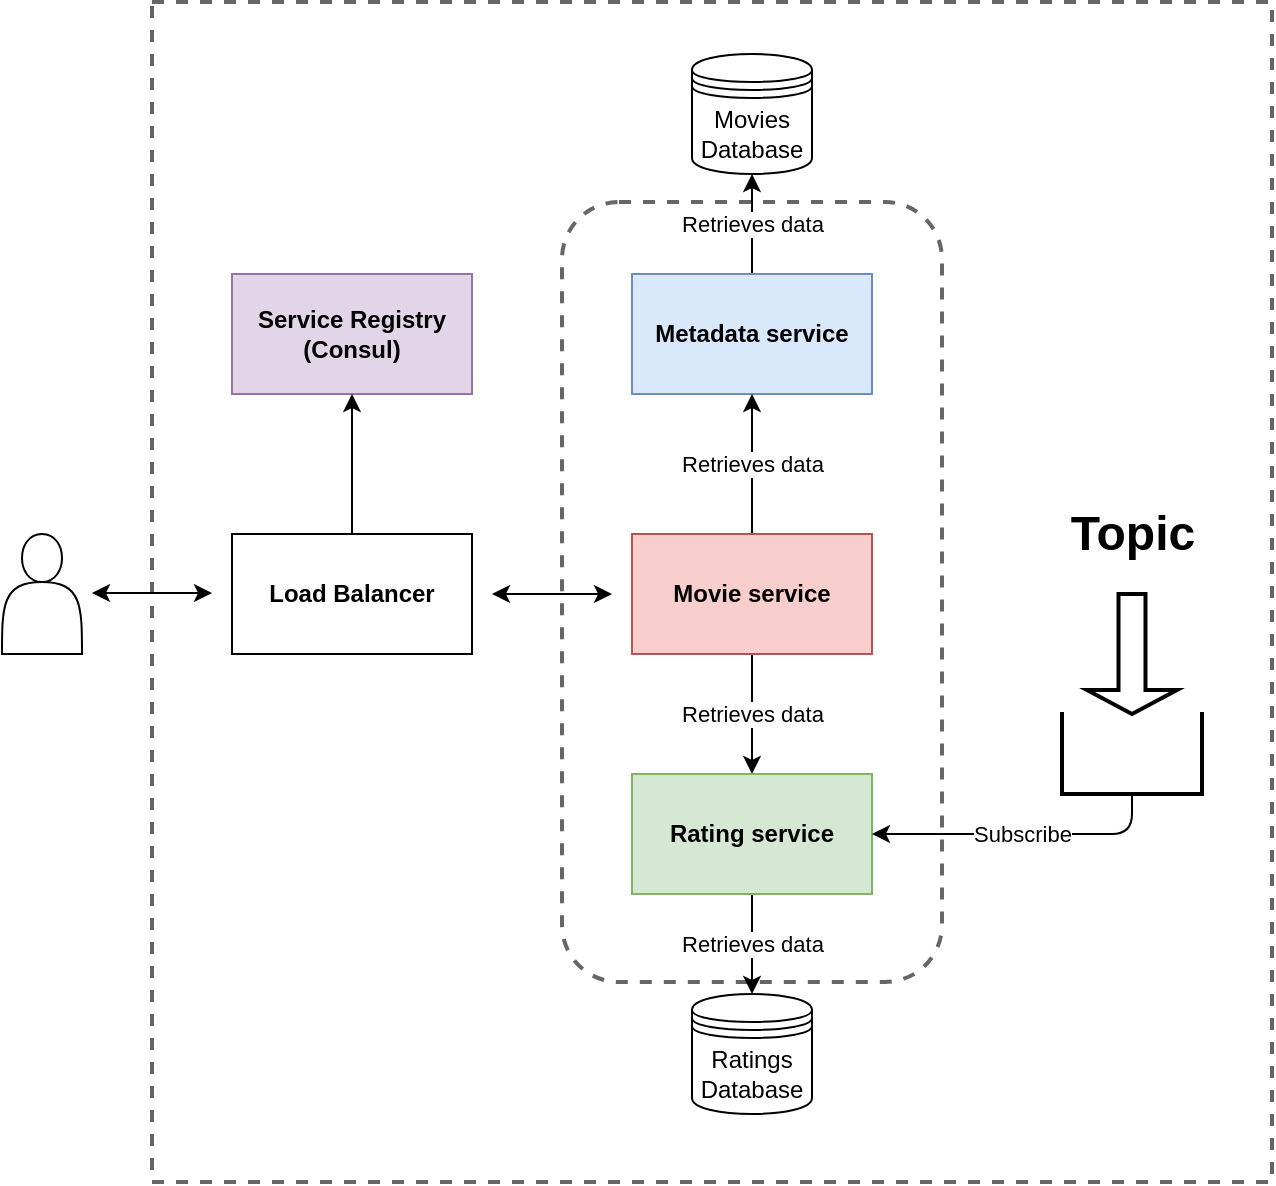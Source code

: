 <mxfile>
    <diagram id="yhdvc-ZmCcL62srWAOqW" name="Page-1">
        <mxGraphModel dx="861" dy="882" grid="1" gridSize="10" guides="1" tooltips="1" connect="1" arrows="1" fold="1" page="1" pageScale="1" pageWidth="827" pageHeight="1169" background="#ffffff" math="0" shadow="0">
            <root>
                <mxCell id="0"/>
                <mxCell id="1" parent="0"/>
                <mxCell id="15" value="" style="rounded=1;whiteSpace=wrap;html=1;dashed=1;fillColor=none;gradientColor=#b3b3b3;strokeColor=#666666;strokeWidth=2;" parent="1" vertex="1">
                    <mxGeometry x="405" y="204" width="190" height="390" as="geometry"/>
                </mxCell>
                <mxCell id="17" value="" style="rounded=0;whiteSpace=wrap;html=1;dashed=1;fillColor=none;gradientColor=#b3b3b3;strokeColor=#666666;strokeWidth=2;" parent="1" vertex="1">
                    <mxGeometry x="200" y="104" width="560" height="590" as="geometry"/>
                </mxCell>
                <mxCell id="2" value="" style="shape=actor;whiteSpace=wrap;html=1;" parent="1" vertex="1">
                    <mxGeometry x="125" y="370" width="40" height="60" as="geometry"/>
                </mxCell>
                <mxCell id="3" value="Service Registry&lt;br&gt;(Consul)" style="rounded=0;whiteSpace=wrap;html=1;fillColor=#e1d5e7;strokeColor=#9673a6;sketch=0;fontStyle=1" parent="1" vertex="1">
                    <mxGeometry x="240" y="240" width="120" height="60" as="geometry"/>
                </mxCell>
                <mxCell id="13" value="Retrieves data" style="edgeStyle=none;html=1;entryX=0.5;entryY=1;entryDx=0;entryDy=0;" parent="1" source="4" target="12" edge="1">
                    <mxGeometry relative="1" as="geometry"/>
                </mxCell>
                <mxCell id="4" value="Metadata service" style="rounded=0;whiteSpace=wrap;html=1;fillColor=#dae8fc;strokeColor=#6c8ebf;sketch=0;fontStyle=1;glass=0;" parent="1" vertex="1">
                    <mxGeometry x="440" y="240" width="120" height="60" as="geometry"/>
                </mxCell>
                <mxCell id="8" value="Retrieves data" style="edgeStyle=none;html=1;entryX=0.5;entryY=1;entryDx=0;entryDy=0;" parent="1" source="5" target="4" edge="1">
                    <mxGeometry relative="1" as="geometry"/>
                </mxCell>
                <mxCell id="9" value="Retrieves data" style="edgeStyle=none;html=1;exitX=0.5;exitY=1;exitDx=0;exitDy=0;entryX=0.5;entryY=0;entryDx=0;entryDy=0;" parent="1" source="5" target="6" edge="1">
                    <mxGeometry relative="1" as="geometry"/>
                </mxCell>
                <mxCell id="5" value="Movie service" style="rounded=0;whiteSpace=wrap;html=1;sketch=0;fillColor=#f8cecc;strokeColor=#b85450;fontStyle=1" parent="1" vertex="1">
                    <mxGeometry x="440" y="370" width="120" height="60" as="geometry"/>
                </mxCell>
                <mxCell id="11" value="Retrieves data" style="edgeStyle=none;html=1;entryX=0.5;entryY=0;entryDx=0;entryDy=0;" parent="1" source="6" target="10" edge="1">
                    <mxGeometry relative="1" as="geometry"/>
                </mxCell>
                <mxCell id="6" value="Rating service" style="rounded=0;whiteSpace=wrap;html=1;sketch=0;fillColor=#d5e8d4;strokeColor=#82b366;fontStyle=1" parent="1" vertex="1">
                    <mxGeometry x="440" y="490" width="120" height="60" as="geometry"/>
                </mxCell>
                <mxCell id="16" style="edgeStyle=none;html=1;entryX=0.5;entryY=1;entryDx=0;entryDy=0;" parent="1" source="7" target="3" edge="1">
                    <mxGeometry relative="1" as="geometry"/>
                </mxCell>
                <mxCell id="7" value="Load Balancer" style="rounded=0;whiteSpace=wrap;html=1;fontStyle=1" parent="1" vertex="1">
                    <mxGeometry x="240" y="370" width="120" height="60" as="geometry"/>
                </mxCell>
                <mxCell id="10" value="Ratings Database" style="shape=datastore;whiteSpace=wrap;html=1;" parent="1" vertex="1">
                    <mxGeometry x="470" y="600" width="60" height="60" as="geometry"/>
                </mxCell>
                <mxCell id="12" value="Movies Database" style="shape=datastore;whiteSpace=wrap;html=1;" parent="1" vertex="1">
                    <mxGeometry x="470" y="130" width="60" height="60" as="geometry"/>
                </mxCell>
                <mxCell id="14" value="" style="endArrow=classic;startArrow=classic;html=1;" parent="1" edge="1">
                    <mxGeometry width="50" height="50" relative="1" as="geometry">
                        <mxPoint x="370" y="400" as="sourcePoint"/>
                        <mxPoint x="430" y="400" as="targetPoint"/>
                    </mxGeometry>
                </mxCell>
                <mxCell id="22" value="" style="group" parent="1" vertex="1" connectable="0">
                    <mxGeometry x="640" y="350" width="100" height="150" as="geometry"/>
                </mxCell>
                <mxCell id="18" value="" style="shape=partialRectangle;whiteSpace=wrap;html=1;bottom=1;right=1;left=1;top=0;fillColor=none;routingCenterX=-0.5;rounded=0;strokeWidth=2;" parent="22" vertex="1">
                    <mxGeometry x="15" y="110" width="70" height="40" as="geometry"/>
                </mxCell>
                <mxCell id="20" value="" style="shape=singleArrow;direction=south;whiteSpace=wrap;html=1;rounded=0;strokeWidth=2;fillColor=none;" parent="22" vertex="1">
                    <mxGeometry x="27.5" y="50" width="45" height="60" as="geometry"/>
                </mxCell>
                <mxCell id="21" value="Topic" style="text;strokeColor=none;fillColor=none;html=1;fontSize=24;fontStyle=1;verticalAlign=middle;align=center;rounded=0;" parent="22" vertex="1">
                    <mxGeometry width="100" height="40" as="geometry"/>
                </mxCell>
                <mxCell id="27" value="Subscribe" style="edgeStyle=none;html=1;entryX=1;entryY=0.5;entryDx=0;entryDy=0;" parent="1" source="18" edge="1">
                    <mxGeometry relative="1" as="geometry">
                        <Array as="points">
                            <mxPoint x="690" y="520"/>
                        </Array>
                        <mxPoint x="560" y="520" as="targetPoint"/>
                    </mxGeometry>
                </mxCell>
                <mxCell id="28" value="" style="endArrow=classic;startArrow=classic;html=1;" parent="1" edge="1">
                    <mxGeometry width="50" height="50" relative="1" as="geometry">
                        <mxPoint x="170" y="399.5" as="sourcePoint"/>
                        <mxPoint x="230" y="399.5" as="targetPoint"/>
                    </mxGeometry>
                </mxCell>
            </root>
        </mxGraphModel>
    </diagram>
</mxfile>